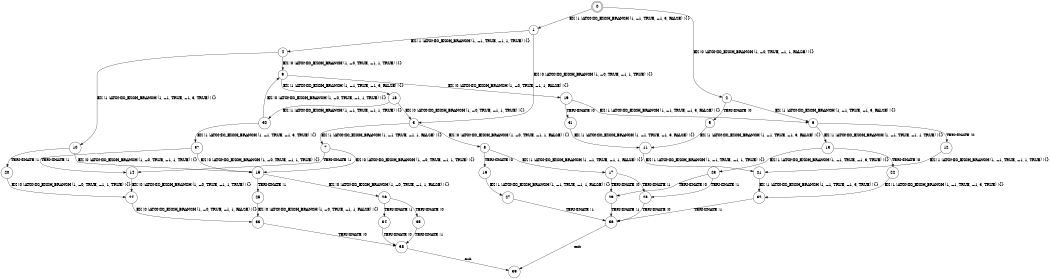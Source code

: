 digraph BCG {
size = "7, 10.5";
center = TRUE;
node [shape = circle];
0 [peripheries = 2];
0 -> 1 [label = "EX !1 !ATOMIC_EXCH_BRANCH (1, +1, TRUE, +1, 3, FALSE) !{}"];
0 -> 2 [label = "EX !0 !ATOMIC_EXCH_BRANCH (1, +0, TRUE, +1, 1, FALSE) !{}"];
1 -> 3 [label = "EX !0 !ATOMIC_EXCH_BRANCH (1, +0, TRUE, +1, 1, TRUE) !{}"];
1 -> 4 [label = "EX !1 !ATOMIC_EXCH_BRANCH (1, +1, TRUE, +1, 1, TRUE) !{}"];
2 -> 5 [label = "TERMINATE !0"];
2 -> 6 [label = "EX !1 !ATOMIC_EXCH_BRANCH (1, +1, TRUE, +1, 3, FALSE) !{}"];
3 -> 7 [label = "EX !1 !ATOMIC_EXCH_BRANCH (1, +1, TRUE, +1, 1, FALSE) !{}"];
3 -> 8 [label = "EX !0 !ATOMIC_EXCH_BRANCH (1, +0, TRUE, +1, 1, FALSE) !{}"];
4 -> 9 [label = "EX !0 !ATOMIC_EXCH_BRANCH (1, +0, TRUE, +1, 1, TRUE) !{}"];
4 -> 10 [label = "EX !1 !ATOMIC_EXCH_BRANCH (1, +1, TRUE, +1, 3, TRUE) !{}"];
5 -> 11 [label = "EX !1 !ATOMIC_EXCH_BRANCH (1, +1, TRUE, +1, 3, FALSE) !{}"];
6 -> 12 [label = "TERMINATE !0"];
6 -> 13 [label = "EX !1 !ATOMIC_EXCH_BRANCH (1, +1, TRUE, +1, 1, TRUE) !{}"];
7 -> 14 [label = "TERMINATE !1"];
7 -> 15 [label = "EX !0 !ATOMIC_EXCH_BRANCH (1, +0, TRUE, +1, 1, TRUE) !{}"];
8 -> 16 [label = "TERMINATE !0"];
8 -> 17 [label = "EX !1 !ATOMIC_EXCH_BRANCH (1, +1, TRUE, +1, 1, FALSE) !{}"];
9 -> 18 [label = "EX !1 !ATOMIC_EXCH_BRANCH (1, +1, TRUE, +1, 3, FALSE) !{}"];
9 -> 19 [label = "EX !0 !ATOMIC_EXCH_BRANCH (1, +0, TRUE, +1, 1, FALSE) !{}"];
10 -> 20 [label = "TERMINATE !1"];
10 -> 15 [label = "EX !0 !ATOMIC_EXCH_BRANCH (1, +0, TRUE, +1, 1, TRUE) !{}"];
11 -> 21 [label = "EX !1 !ATOMIC_EXCH_BRANCH (1, +1, TRUE, +1, 1, TRUE) !{}"];
12 -> 21 [label = "EX !1 !ATOMIC_EXCH_BRANCH (1, +1, TRUE, +1, 1, TRUE) !{}"];
13 -> 22 [label = "TERMINATE !0"];
13 -> 23 [label = "EX !1 !ATOMIC_EXCH_BRANCH (1, +1, TRUE, +1, 3, TRUE) !{}"];
14 -> 24 [label = "EX !0 !ATOMIC_EXCH_BRANCH (1, +0, TRUE, +1, 1, TRUE) !{}"];
15 -> 25 [label = "TERMINATE !1"];
15 -> 26 [label = "EX !0 !ATOMIC_EXCH_BRANCH (1, +0, TRUE, +1, 1, FALSE) !{}"];
16 -> 27 [label = "EX !1 !ATOMIC_EXCH_BRANCH (1, +1, TRUE, +1, 1, FALSE) !{}"];
17 -> 28 [label = "TERMINATE !1"];
17 -> 29 [label = "TERMINATE !0"];
18 -> 30 [label = "EX !1 !ATOMIC_EXCH_BRANCH (1, +1, TRUE, +1, 1, TRUE) !{}"];
18 -> 3 [label = "EX !0 !ATOMIC_EXCH_BRANCH (1, +0, TRUE, +1, 1, TRUE) !{}"];
19 -> 31 [label = "TERMINATE !0"];
19 -> 6 [label = "EX !1 !ATOMIC_EXCH_BRANCH (1, +1, TRUE, +1, 3, FALSE) !{}"];
20 -> 24 [label = "EX !0 !ATOMIC_EXCH_BRANCH (1, +0, TRUE, +1, 1, TRUE) !{}"];
21 -> 32 [label = "EX !1 !ATOMIC_EXCH_BRANCH (1, +1, TRUE, +1, 3, TRUE) !{}"];
22 -> 32 [label = "EX !1 !ATOMIC_EXCH_BRANCH (1, +1, TRUE, +1, 3, TRUE) !{}"];
23 -> 28 [label = "TERMINATE !1"];
23 -> 29 [label = "TERMINATE !0"];
24 -> 33 [label = "EX !0 !ATOMIC_EXCH_BRANCH (1, +0, TRUE, +1, 1, FALSE) !{}"];
25 -> 33 [label = "EX !0 !ATOMIC_EXCH_BRANCH (1, +0, TRUE, +1, 1, FALSE) !{}"];
26 -> 34 [label = "TERMINATE !1"];
26 -> 35 [label = "TERMINATE !0"];
27 -> 36 [label = "TERMINATE !1"];
28 -> 36 [label = "TERMINATE !0"];
29 -> 36 [label = "TERMINATE !1"];
30 -> 37 [label = "EX !1 !ATOMIC_EXCH_BRANCH (1, +1, TRUE, +1, 3, TRUE) !{}"];
30 -> 9 [label = "EX !0 !ATOMIC_EXCH_BRANCH (1, +0, TRUE, +1, 1, TRUE) !{}"];
31 -> 11 [label = "EX !1 !ATOMIC_EXCH_BRANCH (1, +1, TRUE, +1, 3, FALSE) !{}"];
32 -> 36 [label = "TERMINATE !1"];
33 -> 38 [label = "TERMINATE !0"];
34 -> 38 [label = "TERMINATE !0"];
35 -> 38 [label = "TERMINATE !1"];
36 -> 39 [label = "exit"];
37 -> 14 [label = "TERMINATE !1"];
37 -> 15 [label = "EX !0 !ATOMIC_EXCH_BRANCH (1, +0, TRUE, +1, 1, TRUE) !{}"];
38 -> 39 [label = "exit"];
}
